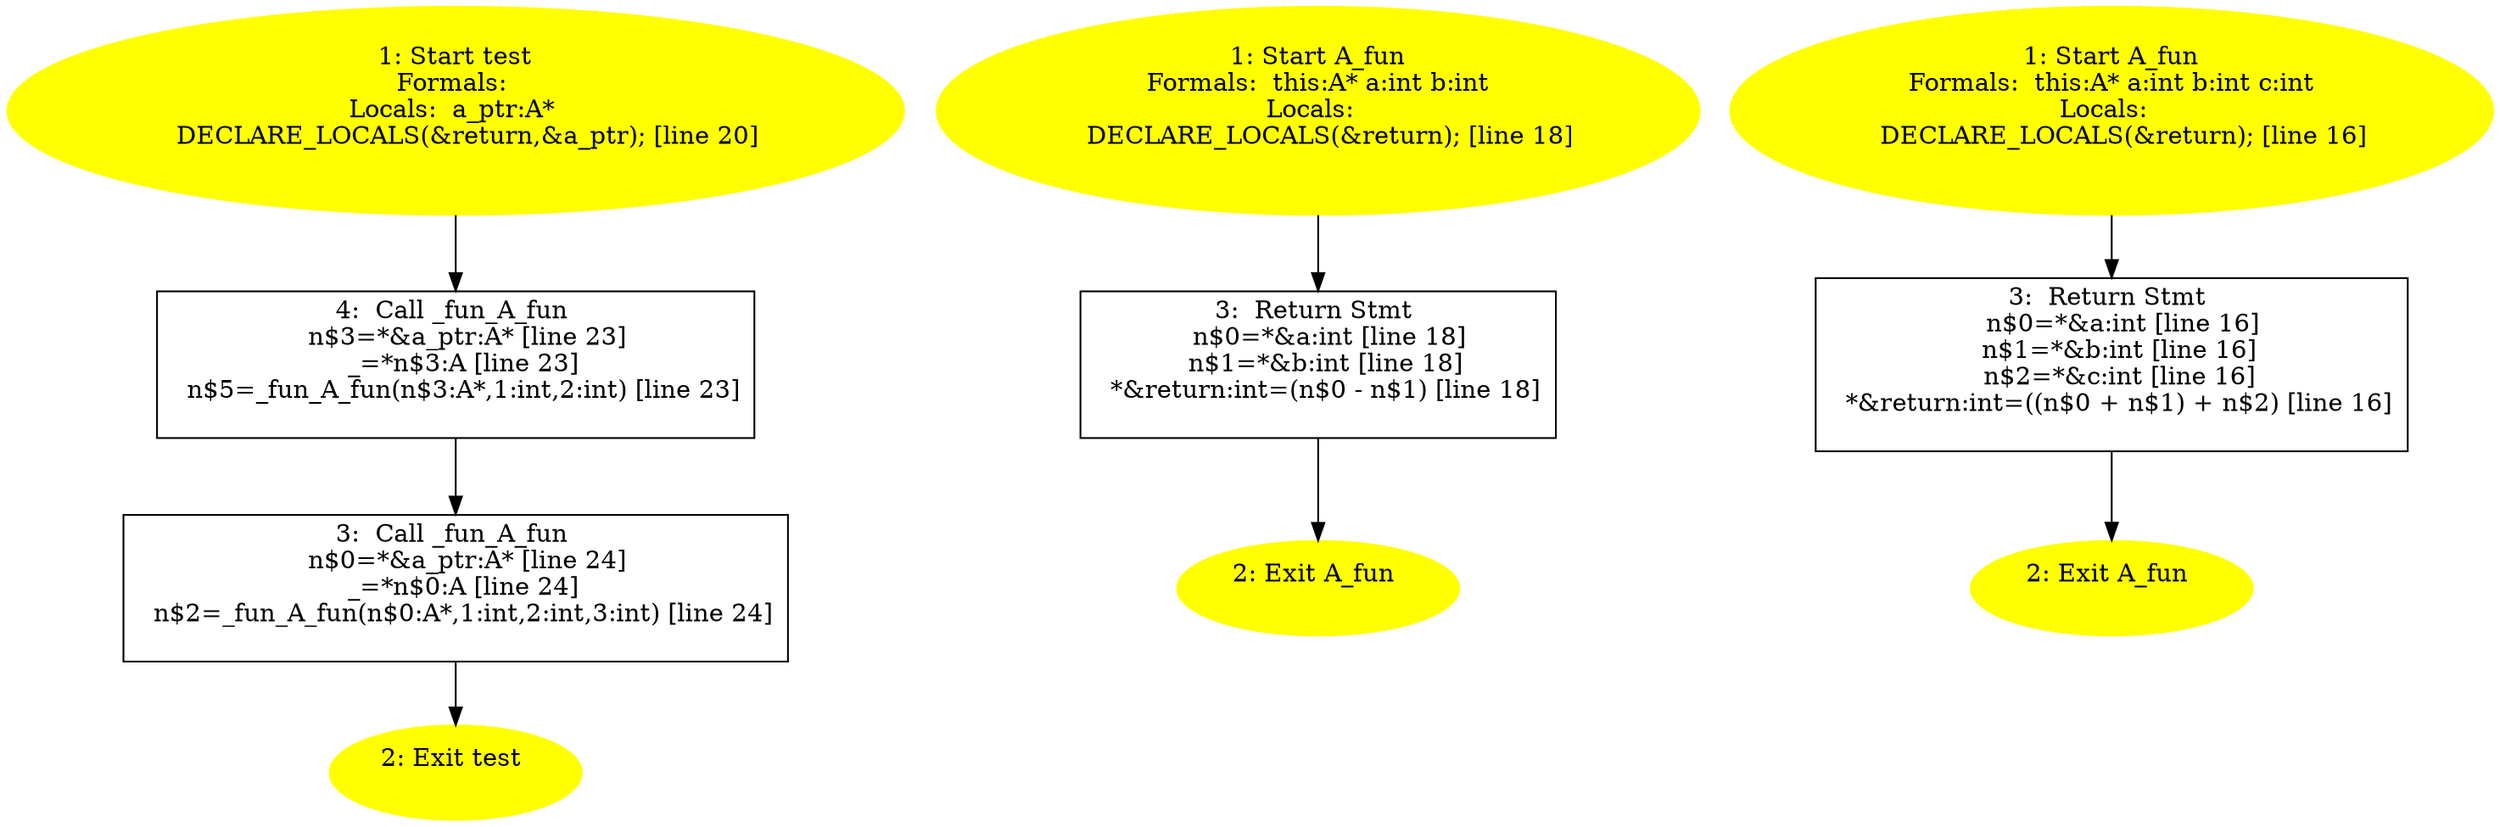 /* @generated */
digraph iCFG {
"test#_Z4testv.1b928d988491fdd2fa78fcb048d46e8c_1" [label="1: Start test\nFormals: \nLocals:  a_ptr:A* \n   DECLARE_LOCALS(&return,&a_ptr); [line 20]\n " color=yellow style=filled]
	

	 "test#_Z4testv.1b928d988491fdd2fa78fcb048d46e8c_1" -> "test#_Z4testv.1b928d988491fdd2fa78fcb048d46e8c_4" ;
"test#_Z4testv.1b928d988491fdd2fa78fcb048d46e8c_2" [label="2: Exit test \n  " color=yellow style=filled]
	

"test#_Z4testv.1b928d988491fdd2fa78fcb048d46e8c_3" [label="3:  Call _fun_A_fun \n   n$0=*&a_ptr:A* [line 24]\n  _=*n$0:A [line 24]\n  n$2=_fun_A_fun(n$0:A*,1:int,2:int,3:int) [line 24]\n " shape="box"]
	

	 "test#_Z4testv.1b928d988491fdd2fa78fcb048d46e8c_3" -> "test#_Z4testv.1b928d988491fdd2fa78fcb048d46e8c_2" ;
"test#_Z4testv.1b928d988491fdd2fa78fcb048d46e8c_4" [label="4:  Call _fun_A_fun \n   n$3=*&a_ptr:A* [line 23]\n  _=*n$3:A [line 23]\n  n$5=_fun_A_fun(n$3:A*,1:int,2:int) [line 23]\n " shape="box"]
	

	 "test#_Z4testv.1b928d988491fdd2fa78fcb048d46e8c_4" -> "test#_Z4testv.1b928d988491fdd2fa78fcb048d46e8c_3" ;
"fun#A#(_ZN1A3funEii).50fc6384ea44570716e095dac8c2e08e_1" [label="1: Start A_fun\nFormals:  this:A* a:int b:int\nLocals:  \n   DECLARE_LOCALS(&return); [line 18]\n " color=yellow style=filled]
	

	 "fun#A#(_ZN1A3funEii).50fc6384ea44570716e095dac8c2e08e_1" -> "fun#A#(_ZN1A3funEii).50fc6384ea44570716e095dac8c2e08e_3" ;
"fun#A#(_ZN1A3funEii).50fc6384ea44570716e095dac8c2e08e_2" [label="2: Exit A_fun \n  " color=yellow style=filled]
	

"fun#A#(_ZN1A3funEii).50fc6384ea44570716e095dac8c2e08e_3" [label="3:  Return Stmt \n   n$0=*&a:int [line 18]\n  n$1=*&b:int [line 18]\n  *&return:int=(n$0 - n$1) [line 18]\n " shape="box"]
	

	 "fun#A#(_ZN1A3funEii).50fc6384ea44570716e095dac8c2e08e_3" -> "fun#A#(_ZN1A3funEii).50fc6384ea44570716e095dac8c2e08e_2" ;
"fun#A#(_ZN1A3funEiii).fd571858806362479f9333ab7f83f22d_1" [label="1: Start A_fun\nFormals:  this:A* a:int b:int c:int\nLocals:  \n   DECLARE_LOCALS(&return); [line 16]\n " color=yellow style=filled]
	

	 "fun#A#(_ZN1A3funEiii).fd571858806362479f9333ab7f83f22d_1" -> "fun#A#(_ZN1A3funEiii).fd571858806362479f9333ab7f83f22d_3" ;
"fun#A#(_ZN1A3funEiii).fd571858806362479f9333ab7f83f22d_2" [label="2: Exit A_fun \n  " color=yellow style=filled]
	

"fun#A#(_ZN1A3funEiii).fd571858806362479f9333ab7f83f22d_3" [label="3:  Return Stmt \n   n$0=*&a:int [line 16]\n  n$1=*&b:int [line 16]\n  n$2=*&c:int [line 16]\n  *&return:int=((n$0 + n$1) + n$2) [line 16]\n " shape="box"]
	

	 "fun#A#(_ZN1A3funEiii).fd571858806362479f9333ab7f83f22d_3" -> "fun#A#(_ZN1A3funEiii).fd571858806362479f9333ab7f83f22d_2" ;
}
